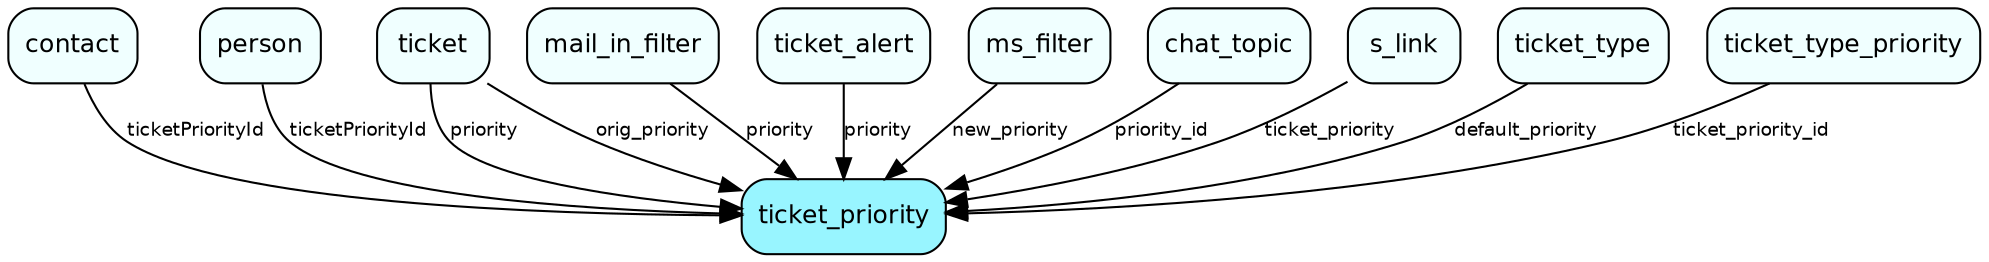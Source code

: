 digraph ticket_priority  {
node [shape = box style="rounded, filled" fontname = "Helvetica" fontsize = "12" ]
edge [fontname = "Helvetica" fontsize = "9"]

ticket_priority[fillcolor = "cadetblue1"]
contact[fillcolor = "azure1"]
person[fillcolor = "azure1"]
ticket[fillcolor = "azure1"]
mail_in_filter[fillcolor = "azure1"]
ticket_alert[fillcolor = "azure1"]
ms_filter[fillcolor = "azure1"]
chat_topic[fillcolor = "azure1"]
s_link[fillcolor = "azure1"]
ticket_type[fillcolor = "azure1"]
ticket_type_priority[fillcolor = "azure1"]
contact -> ticket_priority [label = "ticketPriorityId"]
person -> ticket_priority [label = "ticketPriorityId"]
ticket -> ticket_priority [label = "priority"]
ticket -> ticket_priority [label = "orig_priority"]
mail_in_filter -> ticket_priority [label = "priority"]
ticket_alert -> ticket_priority [label = "priority"]
ms_filter -> ticket_priority [label = "new_priority"]
chat_topic -> ticket_priority [label = "priority_id"]
s_link -> ticket_priority [label = "ticket_priority"]
ticket_type -> ticket_priority [label = "default_priority"]
ticket_type_priority -> ticket_priority [label = "ticket_priority_id"]
}
